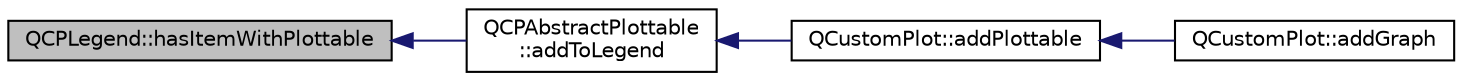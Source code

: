 digraph "QCPLegend::hasItemWithPlottable"
{
  edge [fontname="Helvetica",fontsize="10",labelfontname="Helvetica",labelfontsize="10"];
  node [fontname="Helvetica",fontsize="10",shape=record];
  rankdir="LR";
  Node42 [label="QCPLegend::hasItemWithPlottable",height=0.2,width=0.4,color="black", fillcolor="grey75", style="filled", fontcolor="black"];
  Node42 -> Node43 [dir="back",color="midnightblue",fontsize="10",style="solid",fontname="Helvetica"];
  Node43 [label="QCPAbstractPlottable\l::addToLegend",height=0.2,width=0.4,color="black", fillcolor="white", style="filled",URL="$d4/d89/class_q_c_p_abstract_plottable.html#a70f8cabfd808f7d5204b9f18c45c13f5"];
  Node43 -> Node44 [dir="back",color="midnightblue",fontsize="10",style="solid",fontname="Helvetica"];
  Node44 [label="QCustomPlot::addPlottable",height=0.2,width=0.4,color="black", fillcolor="white", style="filled",URL="$dd/d9b/class_q_custom_plot.html#ab7ad9174f701f9c6f64e378df77927a6"];
  Node44 -> Node45 [dir="back",color="midnightblue",fontsize="10",style="solid",fontname="Helvetica"];
  Node45 [label="QCustomPlot::addGraph",height=0.2,width=0.4,color="black", fillcolor="white", style="filled",URL="$dd/d9b/class_q_custom_plot.html#a6fb2873d35a8a8089842d81a70a54167"];
}
